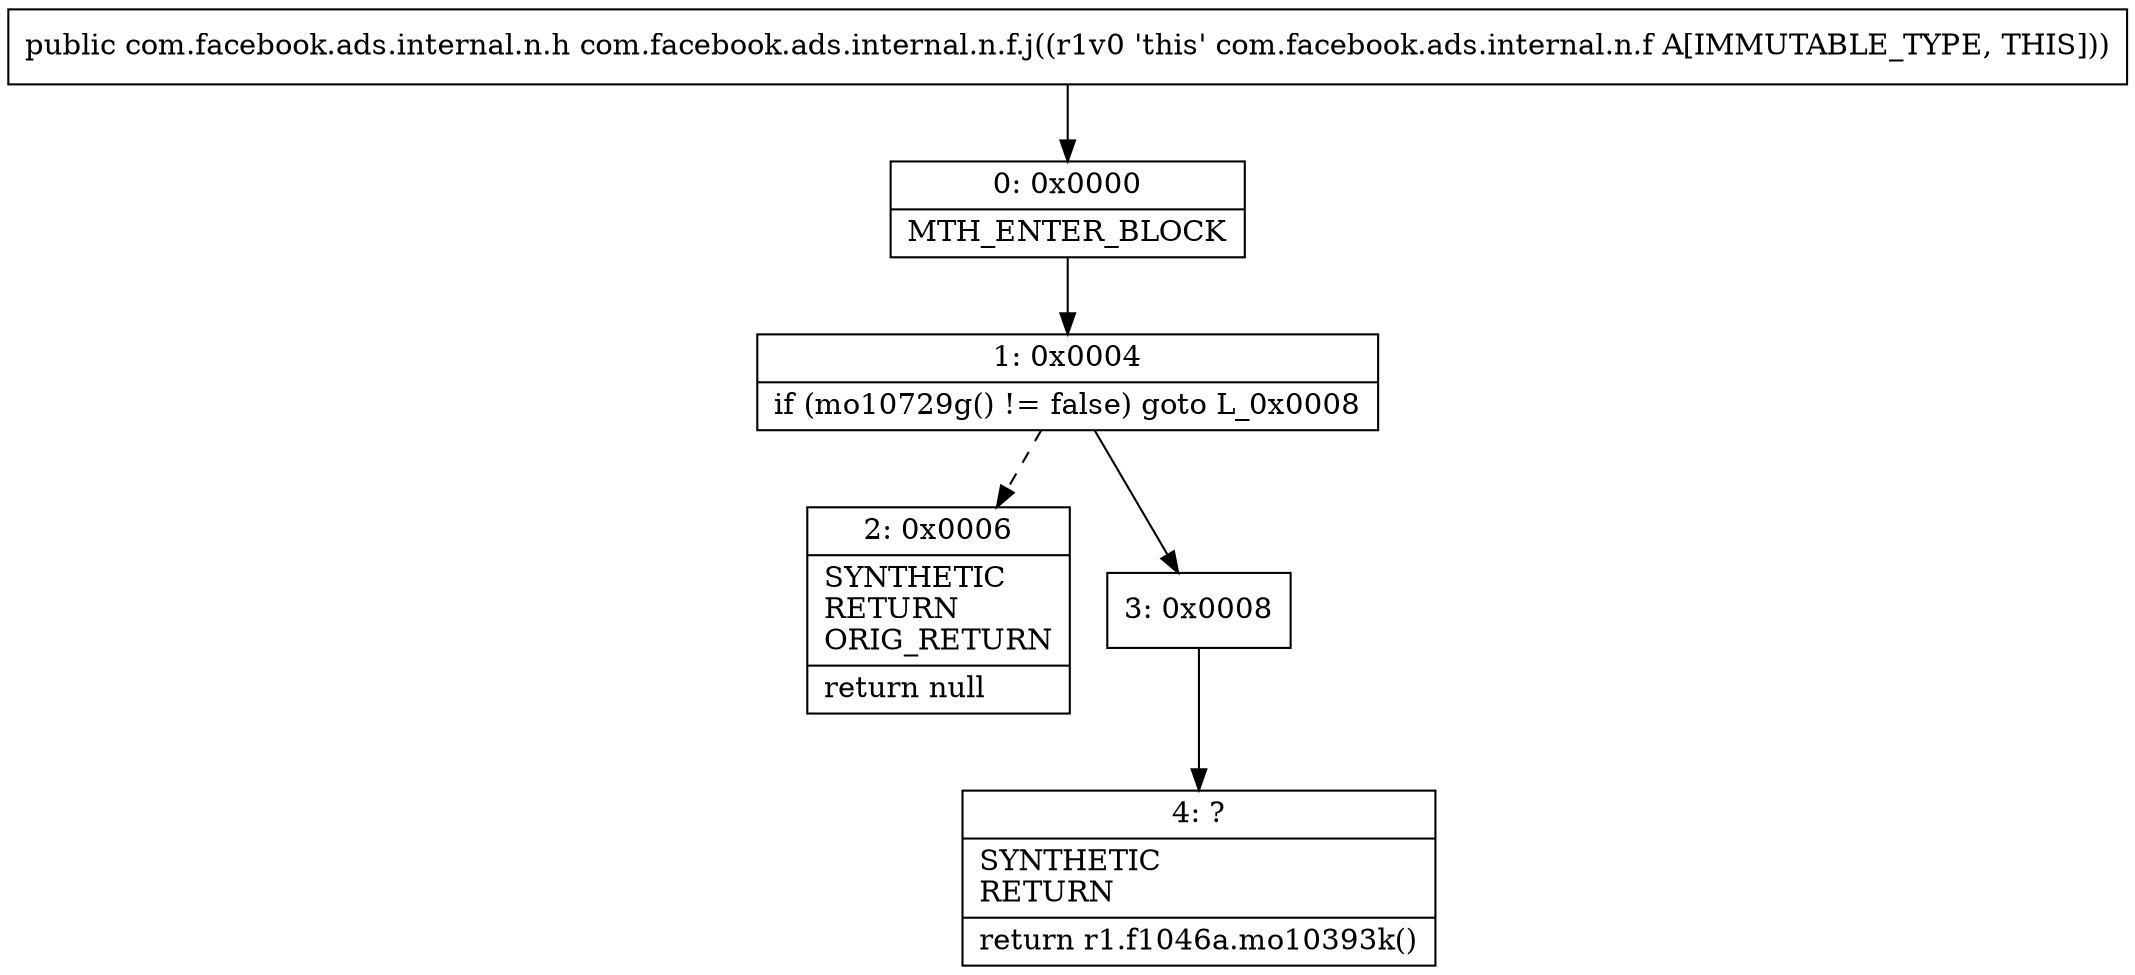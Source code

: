 digraph "CFG forcom.facebook.ads.internal.n.f.j()Lcom\/facebook\/ads\/internal\/n\/h;" {
Node_0 [shape=record,label="{0\:\ 0x0000|MTH_ENTER_BLOCK\l}"];
Node_1 [shape=record,label="{1\:\ 0x0004|if (mo10729g() != false) goto L_0x0008\l}"];
Node_2 [shape=record,label="{2\:\ 0x0006|SYNTHETIC\lRETURN\lORIG_RETURN\l|return null\l}"];
Node_3 [shape=record,label="{3\:\ 0x0008}"];
Node_4 [shape=record,label="{4\:\ ?|SYNTHETIC\lRETURN\l|return r1.f1046a.mo10393k()\l}"];
MethodNode[shape=record,label="{public com.facebook.ads.internal.n.h com.facebook.ads.internal.n.f.j((r1v0 'this' com.facebook.ads.internal.n.f A[IMMUTABLE_TYPE, THIS])) }"];
MethodNode -> Node_0;
Node_0 -> Node_1;
Node_1 -> Node_2[style=dashed];
Node_1 -> Node_3;
Node_3 -> Node_4;
}

